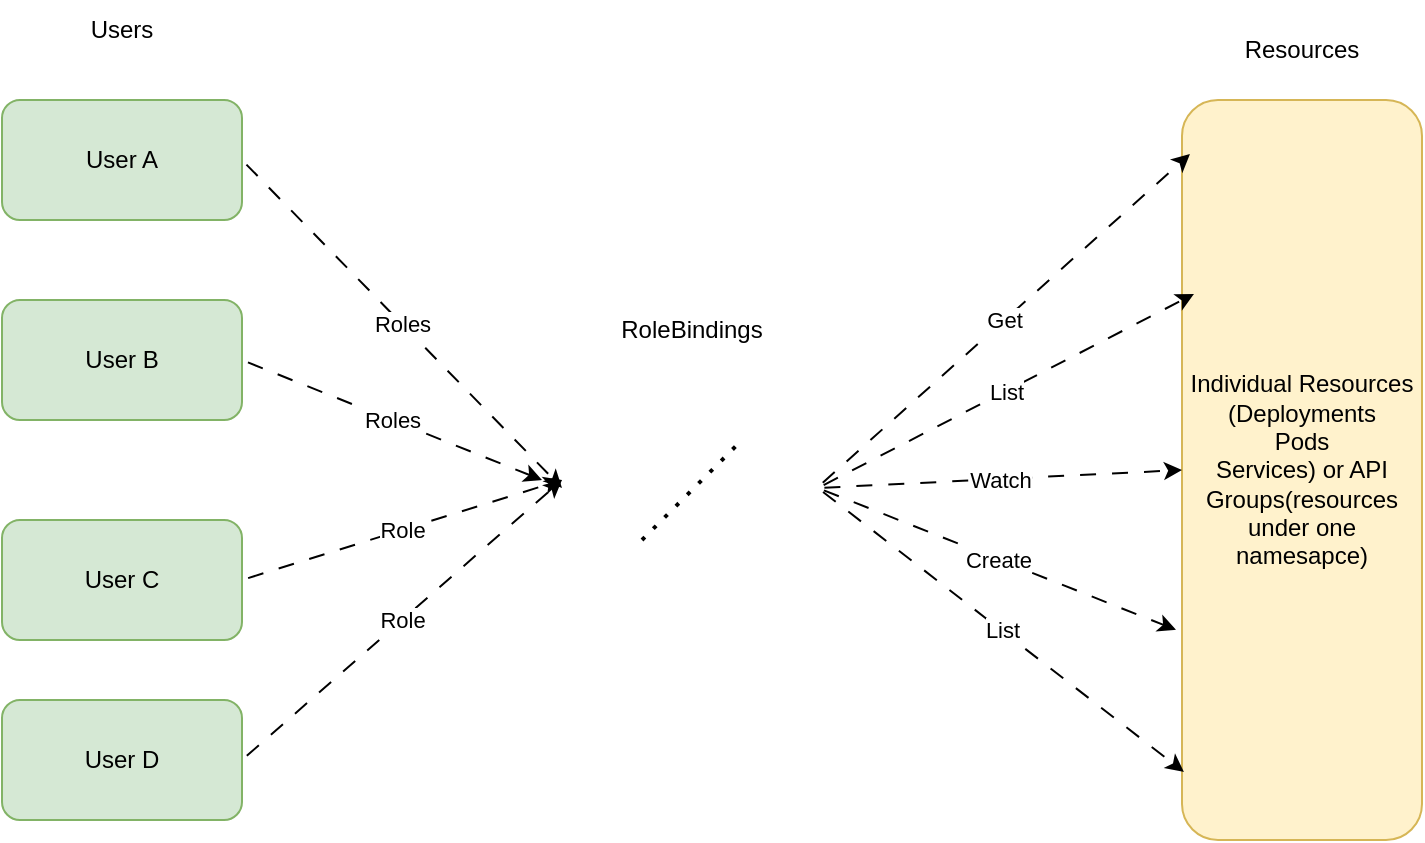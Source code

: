 <mxfile version="25.0.3">
  <diagram name="Page-1" id="B8A5ZgkOA11XEzRBXG2X">
    <mxGraphModel dx="1434" dy="892" grid="1" gridSize="10" guides="1" tooltips="1" connect="1" arrows="1" fold="1" page="1" pageScale="1" pageWidth="850" pageHeight="1100" math="0" shadow="0">
      <root>
        <mxCell id="0" />
        <mxCell id="1" parent="0" />
        <mxCell id="MpOa22wWS3hh388NK7Gq-3" value="" style="shape=image;html=1;verticalAlign=top;verticalLabelPosition=bottom;labelBackgroundColor=#ffffff;imageAspect=0;aspect=fixed;image=https://cdn4.iconfinder.com/data/icons/line-basic-ecommerce/64/icons_ecommerce_line-48-128.png" vertex="1" parent="1">
          <mxGeometry x="360" y="390" width="128" height="128" as="geometry" />
        </mxCell>
        <mxCell id="MpOa22wWS3hh388NK7Gq-4" value="Individual Resources (Deployments&lt;div&gt;Pods&lt;/div&gt;&lt;div&gt;Services) or API Groups(resources under one namesapce)&lt;/div&gt;" style="rounded=1;whiteSpace=wrap;html=1;fillColor=#fff2cc;strokeColor=#d6b656;" vertex="1" parent="1">
          <mxGeometry x="670" y="260" width="120" height="370" as="geometry" />
        </mxCell>
        <mxCell id="MpOa22wWS3hh388NK7Gq-5" value="" style="endArrow=none;dashed=1;html=1;dashPattern=1 3;strokeWidth=2;rounded=0;" edge="1" parent="1">
          <mxGeometry width="50" height="50" relative="1" as="geometry">
            <mxPoint x="400" y="480" as="sourcePoint" />
            <mxPoint x="450" y="430" as="targetPoint" />
          </mxGeometry>
        </mxCell>
        <mxCell id="MpOa22wWS3hh388NK7Gq-13" value="" style="endArrow=classic;html=1;rounded=0;entryX=0.033;entryY=0.073;entryDx=0;entryDy=0;entryPerimeter=0;flowAnimation=1;" edge="1" parent="1" target="MpOa22wWS3hh388NK7Gq-4">
          <mxGeometry relative="1" as="geometry">
            <mxPoint x="488" y="453.5" as="sourcePoint" />
            <mxPoint x="588" y="453.5" as="targetPoint" />
          </mxGeometry>
        </mxCell>
        <mxCell id="MpOa22wWS3hh388NK7Gq-14" value="Get" style="edgeLabel;resizable=0;html=1;;align=center;verticalAlign=middle;" connectable="0" vertex="1" parent="MpOa22wWS3hh388NK7Gq-13">
          <mxGeometry relative="1" as="geometry" />
        </mxCell>
        <mxCell id="MpOa22wWS3hh388NK7Gq-15" value="" style="endArrow=classic;html=1;rounded=0;entryX=-0.033;entryY=0.095;entryDx=0;entryDy=0;entryPerimeter=0;exitX=1;exitY=0.5;exitDx=0;exitDy=0;flowAnimation=1;" edge="1" parent="1" source="MpOa22wWS3hh388NK7Gq-3">
          <mxGeometry relative="1" as="geometry">
            <mxPoint x="498" y="463.5" as="sourcePoint" />
            <mxPoint x="676" y="357" as="targetPoint" />
          </mxGeometry>
        </mxCell>
        <mxCell id="MpOa22wWS3hh388NK7Gq-16" value="List" style="edgeLabel;resizable=0;html=1;;align=center;verticalAlign=middle;" connectable="0" vertex="1" parent="MpOa22wWS3hh388NK7Gq-15">
          <mxGeometry relative="1" as="geometry" />
        </mxCell>
        <mxCell id="MpOa22wWS3hh388NK7Gq-17" value="" style="endArrow=classic;html=1;rounded=0;entryX=0;entryY=0.5;entryDx=0;entryDy=0;exitX=1;exitY=0.5;exitDx=0;exitDy=0;flowAnimation=1;" edge="1" parent="1" source="MpOa22wWS3hh388NK7Gq-3" target="MpOa22wWS3hh388NK7Gq-4">
          <mxGeometry relative="1" as="geometry">
            <mxPoint x="490" y="450" as="sourcePoint" />
            <mxPoint x="686" y="367" as="targetPoint" />
          </mxGeometry>
        </mxCell>
        <mxCell id="MpOa22wWS3hh388NK7Gq-18" value="Watch" style="edgeLabel;resizable=0;html=1;;align=center;verticalAlign=middle;" connectable="0" vertex="1" parent="MpOa22wWS3hh388NK7Gq-17">
          <mxGeometry relative="1" as="geometry" />
        </mxCell>
        <mxCell id="MpOa22wWS3hh388NK7Gq-19" value="" style="endArrow=classic;html=1;rounded=0;entryX=-0.025;entryY=0.716;entryDx=0;entryDy=0;entryPerimeter=0;exitX=1;exitY=0.5;exitDx=0;exitDy=0;flowAnimation=1;" edge="1" parent="1" source="MpOa22wWS3hh388NK7Gq-3" target="MpOa22wWS3hh388NK7Gq-4">
          <mxGeometry relative="1" as="geometry">
            <mxPoint x="518" y="483.5" as="sourcePoint" />
            <mxPoint x="696" y="377" as="targetPoint" />
          </mxGeometry>
        </mxCell>
        <mxCell id="MpOa22wWS3hh388NK7Gq-20" value="Create" style="edgeLabel;resizable=0;html=1;;align=center;verticalAlign=middle;" connectable="0" vertex="1" parent="MpOa22wWS3hh388NK7Gq-19">
          <mxGeometry relative="1" as="geometry" />
        </mxCell>
        <mxCell id="MpOa22wWS3hh388NK7Gq-21" value="" style="endArrow=classic;html=1;rounded=0;entryX=0.008;entryY=0.908;entryDx=0;entryDy=0;entryPerimeter=0;exitX=1;exitY=0.5;exitDx=0;exitDy=0;flowAnimation=1;" edge="1" parent="1" source="MpOa22wWS3hh388NK7Gq-3" target="MpOa22wWS3hh388NK7Gq-4">
          <mxGeometry relative="1" as="geometry">
            <mxPoint x="528" y="493.5" as="sourcePoint" />
            <mxPoint x="706" y="387" as="targetPoint" />
          </mxGeometry>
        </mxCell>
        <mxCell id="MpOa22wWS3hh388NK7Gq-22" value="List" style="edgeLabel;resizable=0;html=1;;align=center;verticalAlign=middle;" connectable="0" vertex="1" parent="MpOa22wWS3hh388NK7Gq-21">
          <mxGeometry relative="1" as="geometry" />
        </mxCell>
        <mxCell id="MpOa22wWS3hh388NK7Gq-24" value="Resources" style="text;html=1;align=center;verticalAlign=middle;whiteSpace=wrap;rounded=0;" vertex="1" parent="1">
          <mxGeometry x="700" y="220" width="60" height="30" as="geometry" />
        </mxCell>
        <mxCell id="MpOa22wWS3hh388NK7Gq-25" value="RoleBindings" style="text;html=1;align=center;verticalAlign=middle;whiteSpace=wrap;rounded=0;" vertex="1" parent="1">
          <mxGeometry x="395" y="360" width="60" height="30" as="geometry" />
        </mxCell>
        <mxCell id="MpOa22wWS3hh388NK7Gq-26" value="User A" style="rounded=1;whiteSpace=wrap;html=1;fillColor=#d5e8d4;strokeColor=#82b366;" vertex="1" parent="1">
          <mxGeometry x="80" y="260" width="120" height="60" as="geometry" />
        </mxCell>
        <mxCell id="MpOa22wWS3hh388NK7Gq-27" value="User B" style="rounded=1;whiteSpace=wrap;html=1;fillColor=#d5e8d4;strokeColor=#82b366;" vertex="1" parent="1">
          <mxGeometry x="80" y="360" width="120" height="60" as="geometry" />
        </mxCell>
        <mxCell id="MpOa22wWS3hh388NK7Gq-28" value="User C" style="rounded=1;whiteSpace=wrap;html=1;fillColor=#d5e8d4;strokeColor=#82b366;" vertex="1" parent="1">
          <mxGeometry x="80" y="470" width="120" height="60" as="geometry" />
        </mxCell>
        <mxCell id="MpOa22wWS3hh388NK7Gq-29" value="User D" style="rounded=1;whiteSpace=wrap;html=1;fillColor=#d5e8d4;strokeColor=#82b366;" vertex="1" parent="1">
          <mxGeometry x="80" y="560" width="120" height="60" as="geometry" />
        </mxCell>
        <mxCell id="MpOa22wWS3hh388NK7Gq-30" value="" style="endArrow=classic;html=1;rounded=0;entryX=0;entryY=0.5;entryDx=0;entryDy=0;exitX=1;exitY=0.5;exitDx=0;exitDy=0;flowAnimation=1;" edge="1" parent="1" source="MpOa22wWS3hh388NK7Gq-26" target="MpOa22wWS3hh388NK7Gq-3">
          <mxGeometry relative="1" as="geometry">
            <mxPoint x="260" y="460" as="sourcePoint" />
            <mxPoint x="443" y="602" as="targetPoint" />
          </mxGeometry>
        </mxCell>
        <mxCell id="MpOa22wWS3hh388NK7Gq-31" value="Roles" style="edgeLabel;resizable=0;html=1;;align=center;verticalAlign=middle;" connectable="0" vertex="1" parent="MpOa22wWS3hh388NK7Gq-30">
          <mxGeometry relative="1" as="geometry" />
        </mxCell>
        <mxCell id="MpOa22wWS3hh388NK7Gq-32" value="Roles" style="endArrow=classic;html=1;rounded=0;exitX=1;exitY=0.5;exitDx=0;exitDy=0;flowAnimation=1;" edge="1" parent="1">
          <mxGeometry relative="1" as="geometry">
            <mxPoint x="200" y="390" as="sourcePoint" />
            <mxPoint x="350" y="450" as="targetPoint" />
          </mxGeometry>
        </mxCell>
        <mxCell id="MpOa22wWS3hh388NK7Gq-34" value="Role" style="endArrow=classic;html=1;rounded=0;exitX=1;exitY=0.5;exitDx=0;exitDy=0;flowAnimation=1;" edge="1" parent="1">
          <mxGeometry relative="1" as="geometry">
            <mxPoint x="200" y="500" as="sourcePoint" />
            <mxPoint x="360" y="450" as="targetPoint" />
          </mxGeometry>
        </mxCell>
        <mxCell id="MpOa22wWS3hh388NK7Gq-36" value="Role" style="endArrow=classic;html=1;rounded=0;exitX=1;exitY=0.5;exitDx=0;exitDy=0;flowAnimation=1;" edge="1" parent="1">
          <mxGeometry relative="1" as="geometry">
            <mxPoint x="200" y="590" as="sourcePoint" />
            <mxPoint x="360" y="450" as="targetPoint" />
          </mxGeometry>
        </mxCell>
        <mxCell id="MpOa22wWS3hh388NK7Gq-38" value="Users" style="text;html=1;align=center;verticalAlign=middle;whiteSpace=wrap;rounded=0;" vertex="1" parent="1">
          <mxGeometry x="110" y="210" width="60" height="30" as="geometry" />
        </mxCell>
      </root>
    </mxGraphModel>
  </diagram>
</mxfile>
